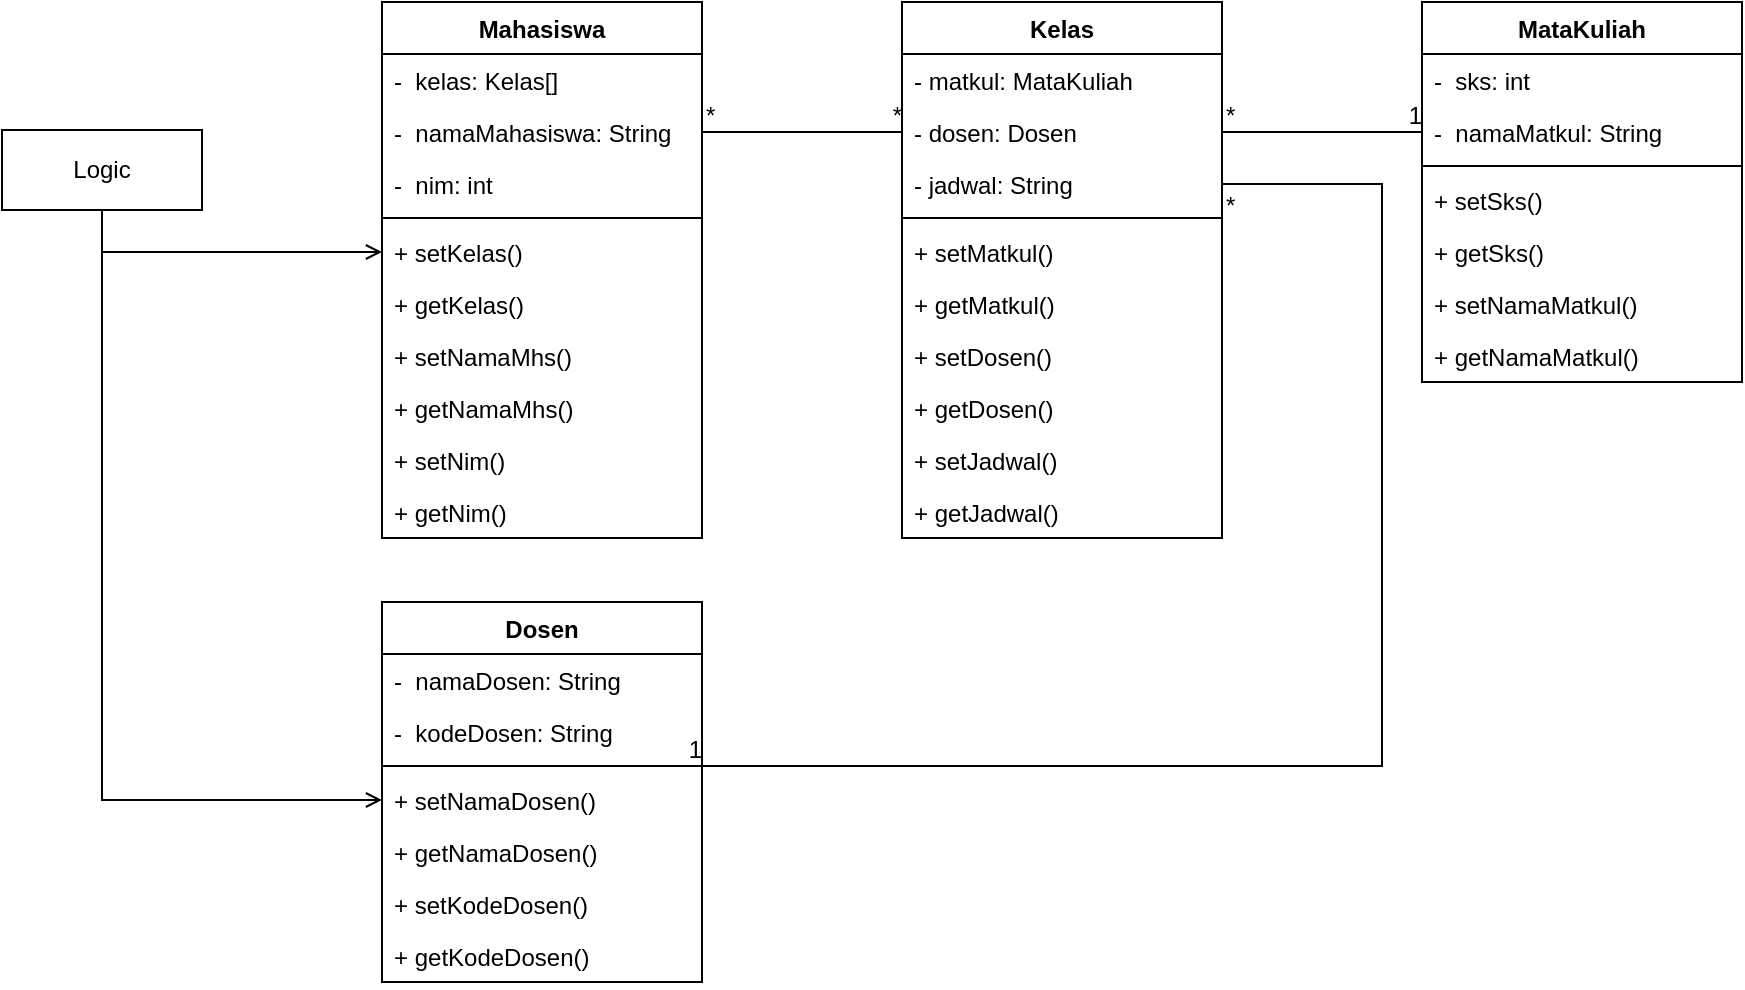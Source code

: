 <mxfile version="17.1.0" type="github" pages="3">
  <diagram id="q_YGxcUKB4eI_4HNcxIU" name="Page-1">
    <mxGraphModel dx="1260" dy="1945" grid="1" gridSize="10" guides="1" tooltips="1" connect="1" arrows="1" fold="1" page="1" pageScale="1" pageWidth="827" pageHeight="1169" math="0" shadow="0">
      <root>
        <mxCell id="0" />
        <mxCell id="1" parent="0" />
        <mxCell id="uX7yx6uVUl5QJWO0qNwL-13" value="Kelas" style="swimlane;fontStyle=1;align=center;verticalAlign=top;childLayout=stackLayout;horizontal=1;startSize=26;horizontalStack=0;resizeParent=1;resizeParentMax=0;resizeLast=0;collapsible=1;marginBottom=0;" parent="1" vertex="1">
          <mxGeometry x="320" y="-170" width="160" height="268" as="geometry">
            <mxRectangle x="360" y="-170" width="60" height="26" as="alternateBounds" />
          </mxGeometry>
        </mxCell>
        <mxCell id="uX7yx6uVUl5QJWO0qNwL-14" value="- matkul: MataKuliah" style="text;strokeColor=none;fillColor=none;align=left;verticalAlign=top;spacingLeft=4;spacingRight=4;overflow=hidden;rotatable=0;points=[[0,0.5],[1,0.5]];portConstraint=eastwest;" parent="uX7yx6uVUl5QJWO0qNwL-13" vertex="1">
          <mxGeometry y="26" width="160" height="26" as="geometry" />
        </mxCell>
        <mxCell id="VtvG7n_8JiXKTqhoWVeN-12" value="- dosen: Dosen" style="text;strokeColor=none;fillColor=none;align=left;verticalAlign=top;spacingLeft=4;spacingRight=4;overflow=hidden;rotatable=0;points=[[0,0.5],[1,0.5]];portConstraint=eastwest;" parent="uX7yx6uVUl5QJWO0qNwL-13" vertex="1">
          <mxGeometry y="52" width="160" height="26" as="geometry" />
        </mxCell>
        <mxCell id="VtvG7n_8JiXKTqhoWVeN-13" value="- jadwal: String" style="text;strokeColor=none;fillColor=none;align=left;verticalAlign=top;spacingLeft=4;spacingRight=4;overflow=hidden;rotatable=0;points=[[0,0.5],[1,0.5]];portConstraint=eastwest;" parent="uX7yx6uVUl5QJWO0qNwL-13" vertex="1">
          <mxGeometry y="78" width="160" height="26" as="geometry" />
        </mxCell>
        <mxCell id="uX7yx6uVUl5QJWO0qNwL-15" value="" style="line;strokeWidth=1;fillColor=none;align=left;verticalAlign=middle;spacingTop=-1;spacingLeft=3;spacingRight=3;rotatable=0;labelPosition=right;points=[];portConstraint=eastwest;" parent="uX7yx6uVUl5QJWO0qNwL-13" vertex="1">
          <mxGeometry y="104" width="160" height="8" as="geometry" />
        </mxCell>
        <mxCell id="uX7yx6uVUl5QJWO0qNwL-16" value="+ setMatkul()" style="text;strokeColor=none;fillColor=none;align=left;verticalAlign=top;spacingLeft=4;spacingRight=4;overflow=hidden;rotatable=0;points=[[0,0.5],[1,0.5]];portConstraint=eastwest;" parent="uX7yx6uVUl5QJWO0qNwL-13" vertex="1">
          <mxGeometry y="112" width="160" height="26" as="geometry" />
        </mxCell>
        <mxCell id="VtvG7n_8JiXKTqhoWVeN-15" value="+ getMatkul()" style="text;strokeColor=none;fillColor=none;align=left;verticalAlign=top;spacingLeft=4;spacingRight=4;overflow=hidden;rotatable=0;points=[[0,0.5],[1,0.5]];portConstraint=eastwest;" parent="uX7yx6uVUl5QJWO0qNwL-13" vertex="1">
          <mxGeometry y="138" width="160" height="26" as="geometry" />
        </mxCell>
        <mxCell id="VtvG7n_8JiXKTqhoWVeN-16" value="+ setDosen()" style="text;strokeColor=none;fillColor=none;align=left;verticalAlign=top;spacingLeft=4;spacingRight=4;overflow=hidden;rotatable=0;points=[[0,0.5],[1,0.5]];portConstraint=eastwest;" parent="uX7yx6uVUl5QJWO0qNwL-13" vertex="1">
          <mxGeometry y="164" width="160" height="26" as="geometry" />
        </mxCell>
        <mxCell id="VtvG7n_8JiXKTqhoWVeN-17" value="+ getDosen()" style="text;strokeColor=none;fillColor=none;align=left;verticalAlign=top;spacingLeft=4;spacingRight=4;overflow=hidden;rotatable=0;points=[[0,0.5],[1,0.5]];portConstraint=eastwest;" parent="uX7yx6uVUl5QJWO0qNwL-13" vertex="1">
          <mxGeometry y="190" width="160" height="26" as="geometry" />
        </mxCell>
        <mxCell id="VtvG7n_8JiXKTqhoWVeN-18" value="+ setJadwal()" style="text;strokeColor=none;fillColor=none;align=left;verticalAlign=top;spacingLeft=4;spacingRight=4;overflow=hidden;rotatable=0;points=[[0,0.5],[1,0.5]];portConstraint=eastwest;" parent="uX7yx6uVUl5QJWO0qNwL-13" vertex="1">
          <mxGeometry y="216" width="160" height="26" as="geometry" />
        </mxCell>
        <mxCell id="VtvG7n_8JiXKTqhoWVeN-19" value="+ getJadwal()" style="text;strokeColor=none;fillColor=none;align=left;verticalAlign=top;spacingLeft=4;spacingRight=4;overflow=hidden;rotatable=0;points=[[0,0.5],[1,0.5]];portConstraint=eastwest;" parent="uX7yx6uVUl5QJWO0qNwL-13" vertex="1">
          <mxGeometry y="242" width="160" height="26" as="geometry" />
        </mxCell>
        <mxCell id="uX7yx6uVUl5QJWO0qNwL-17" value="MataKuliah" style="swimlane;fontStyle=1;align=center;verticalAlign=top;childLayout=stackLayout;horizontal=1;startSize=26;horizontalStack=0;resizeParent=1;resizeParentMax=0;resizeLast=0;collapsible=1;marginBottom=0;" parent="1" vertex="1">
          <mxGeometry x="580" y="-170" width="160" height="190" as="geometry">
            <mxRectangle x="550" y="-170" width="100" height="26" as="alternateBounds" />
          </mxGeometry>
        </mxCell>
        <mxCell id="VtvG7n_8JiXKTqhoWVeN-3" value="-  sks: int" style="text;strokeColor=none;fillColor=none;align=left;verticalAlign=top;spacingLeft=4;spacingRight=4;overflow=hidden;rotatable=0;points=[[0,0.5],[1,0.5]];portConstraint=eastwest;" parent="uX7yx6uVUl5QJWO0qNwL-17" vertex="1">
          <mxGeometry y="26" width="160" height="26" as="geometry" />
        </mxCell>
        <mxCell id="VtvG7n_8JiXKTqhoWVeN-4" value="-  namaMatkul: String" style="text;strokeColor=none;fillColor=none;align=left;verticalAlign=top;spacingLeft=4;spacingRight=4;overflow=hidden;rotatable=0;points=[[0,0.5],[1,0.5]];portConstraint=eastwest;" parent="uX7yx6uVUl5QJWO0qNwL-17" vertex="1">
          <mxGeometry y="52" width="160" height="26" as="geometry" />
        </mxCell>
        <mxCell id="uX7yx6uVUl5QJWO0qNwL-19" value="" style="line;strokeWidth=1;fillColor=none;align=left;verticalAlign=middle;spacingTop=-1;spacingLeft=3;spacingRight=3;rotatable=0;labelPosition=right;points=[];portConstraint=eastwest;" parent="uX7yx6uVUl5QJWO0qNwL-17" vertex="1">
          <mxGeometry y="78" width="160" height="8" as="geometry" />
        </mxCell>
        <mxCell id="uX7yx6uVUl5QJWO0qNwL-20" value="+ setSks()&#xa;" style="text;strokeColor=none;fillColor=none;align=left;verticalAlign=top;spacingLeft=4;spacingRight=4;overflow=hidden;rotatable=0;points=[[0,0.5],[1,0.5]];portConstraint=eastwest;" parent="uX7yx6uVUl5QJWO0qNwL-17" vertex="1">
          <mxGeometry y="86" width="160" height="26" as="geometry" />
        </mxCell>
        <mxCell id="VtvG7n_8JiXKTqhoWVeN-11" value="+ getSks()&#xa;" style="text;strokeColor=none;fillColor=none;align=left;verticalAlign=top;spacingLeft=4;spacingRight=4;overflow=hidden;rotatable=0;points=[[0,0.5],[1,0.5]];portConstraint=eastwest;" parent="uX7yx6uVUl5QJWO0qNwL-17" vertex="1">
          <mxGeometry y="112" width="160" height="26" as="geometry" />
        </mxCell>
        <mxCell id="VtvG7n_8JiXKTqhoWVeN-27" value="+ setNamaMatkul()&#xa;" style="text;strokeColor=none;fillColor=none;align=left;verticalAlign=top;spacingLeft=4;spacingRight=4;overflow=hidden;rotatable=0;points=[[0,0.5],[1,0.5]];portConstraint=eastwest;" parent="uX7yx6uVUl5QJWO0qNwL-17" vertex="1">
          <mxGeometry y="138" width="160" height="26" as="geometry" />
        </mxCell>
        <mxCell id="VtvG7n_8JiXKTqhoWVeN-28" value="+ getNamaMatkul()&#xa;" style="text;strokeColor=none;fillColor=none;align=left;verticalAlign=top;spacingLeft=4;spacingRight=4;overflow=hidden;rotatable=0;points=[[0,0.5],[1,0.5]];portConstraint=eastwest;" parent="uX7yx6uVUl5QJWO0qNwL-17" vertex="1">
          <mxGeometry y="164" width="160" height="26" as="geometry" />
        </mxCell>
        <mxCell id="uX7yx6uVUl5QJWO0qNwL-21" value="Mahasiswa" style="swimlane;fontStyle=1;align=center;verticalAlign=top;childLayout=stackLayout;horizontal=1;startSize=26;horizontalStack=0;resizeParent=1;resizeParentMax=0;resizeLast=0;collapsible=1;marginBottom=0;" parent="1" vertex="1">
          <mxGeometry x="60" y="-170" width="160" height="268" as="geometry">
            <mxRectangle x="160" y="-170" width="100" height="26" as="alternateBounds" />
          </mxGeometry>
        </mxCell>
        <mxCell id="uX7yx6uVUl5QJWO0qNwL-22" value="-  kelas: Kelas[]" style="text;strokeColor=none;fillColor=none;align=left;verticalAlign=top;spacingLeft=4;spacingRight=4;overflow=hidden;rotatable=0;points=[[0,0.5],[1,0.5]];portConstraint=eastwest;" parent="uX7yx6uVUl5QJWO0qNwL-21" vertex="1">
          <mxGeometry y="26" width="160" height="26" as="geometry" />
        </mxCell>
        <mxCell id="VtvG7n_8JiXKTqhoWVeN-21" value="-  namaMahasiswa: String" style="text;strokeColor=none;fillColor=none;align=left;verticalAlign=top;spacingLeft=4;spacingRight=4;overflow=hidden;rotatable=0;points=[[0,0.5],[1,0.5]];portConstraint=eastwest;" parent="uX7yx6uVUl5QJWO0qNwL-21" vertex="1">
          <mxGeometry y="52" width="160" height="26" as="geometry" />
        </mxCell>
        <mxCell id="VtvG7n_8JiXKTqhoWVeN-22" value="-  nim: int" style="text;strokeColor=none;fillColor=none;align=left;verticalAlign=top;spacingLeft=4;spacingRight=4;overflow=hidden;rotatable=0;points=[[0,0.5],[1,0.5]];portConstraint=eastwest;" parent="uX7yx6uVUl5QJWO0qNwL-21" vertex="1">
          <mxGeometry y="78" width="160" height="26" as="geometry" />
        </mxCell>
        <mxCell id="uX7yx6uVUl5QJWO0qNwL-23" value="" style="line;strokeWidth=1;fillColor=none;align=left;verticalAlign=middle;spacingTop=-1;spacingLeft=3;spacingRight=3;rotatable=0;labelPosition=right;points=[];portConstraint=eastwest;" parent="uX7yx6uVUl5QJWO0qNwL-21" vertex="1">
          <mxGeometry y="104" width="160" height="8" as="geometry" />
        </mxCell>
        <mxCell id="uX7yx6uVUl5QJWO0qNwL-24" value="+ setKelas()" style="text;strokeColor=none;fillColor=none;align=left;verticalAlign=top;spacingLeft=4;spacingRight=4;overflow=hidden;rotatable=0;points=[[0,0.5],[1,0.5]];portConstraint=eastwest;" parent="uX7yx6uVUl5QJWO0qNwL-21" vertex="1">
          <mxGeometry y="112" width="160" height="26" as="geometry" />
        </mxCell>
        <mxCell id="VtvG7n_8JiXKTqhoWVeN-20" value="+ getKelas()" style="text;strokeColor=none;fillColor=none;align=left;verticalAlign=top;spacingLeft=4;spacingRight=4;overflow=hidden;rotatable=0;points=[[0,0.5],[1,0.5]];portConstraint=eastwest;" parent="uX7yx6uVUl5QJWO0qNwL-21" vertex="1">
          <mxGeometry y="138" width="160" height="26" as="geometry" />
        </mxCell>
        <mxCell id="VtvG7n_8JiXKTqhoWVeN-23" value="+ setNamaMhs()" style="text;strokeColor=none;fillColor=none;align=left;verticalAlign=top;spacingLeft=4;spacingRight=4;overflow=hidden;rotatable=0;points=[[0,0.5],[1,0.5]];portConstraint=eastwest;" parent="uX7yx6uVUl5QJWO0qNwL-21" vertex="1">
          <mxGeometry y="164" width="160" height="26" as="geometry" />
        </mxCell>
        <mxCell id="VtvG7n_8JiXKTqhoWVeN-24" value="+ getNamaMhs()" style="text;strokeColor=none;fillColor=none;align=left;verticalAlign=top;spacingLeft=4;spacingRight=4;overflow=hidden;rotatable=0;points=[[0,0.5],[1,0.5]];portConstraint=eastwest;" parent="uX7yx6uVUl5QJWO0qNwL-21" vertex="1">
          <mxGeometry y="190" width="160" height="26" as="geometry" />
        </mxCell>
        <mxCell id="VtvG7n_8JiXKTqhoWVeN-25" value="+ setNim()" style="text;strokeColor=none;fillColor=none;align=left;verticalAlign=top;spacingLeft=4;spacingRight=4;overflow=hidden;rotatable=0;points=[[0,0.5],[1,0.5]];portConstraint=eastwest;" parent="uX7yx6uVUl5QJWO0qNwL-21" vertex="1">
          <mxGeometry y="216" width="160" height="26" as="geometry" />
        </mxCell>
        <mxCell id="VtvG7n_8JiXKTqhoWVeN-26" value="+ getNim()" style="text;strokeColor=none;fillColor=none;align=left;verticalAlign=top;spacingLeft=4;spacingRight=4;overflow=hidden;rotatable=0;points=[[0,0.5],[1,0.5]];portConstraint=eastwest;" parent="uX7yx6uVUl5QJWO0qNwL-21" vertex="1">
          <mxGeometry y="242" width="160" height="26" as="geometry" />
        </mxCell>
        <mxCell id="uX7yx6uVUl5QJWO0qNwL-26" value="Dosen" style="swimlane;fontStyle=1;align=center;verticalAlign=top;childLayout=stackLayout;horizontal=1;startSize=26;horizontalStack=0;resizeParent=1;resizeParentMax=0;resizeLast=0;collapsible=1;marginBottom=0;" parent="1" vertex="1">
          <mxGeometry x="60" y="130" width="160" height="190" as="geometry" />
        </mxCell>
        <mxCell id="VtvG7n_8JiXKTqhoWVeN-1" value="-  namaDosen: String" style="text;strokeColor=none;fillColor=none;align=left;verticalAlign=top;spacingLeft=4;spacingRight=4;overflow=hidden;rotatable=0;points=[[0,0.5],[1,0.5]];portConstraint=eastwest;" parent="uX7yx6uVUl5QJWO0qNwL-26" vertex="1">
          <mxGeometry y="26" width="160" height="26" as="geometry" />
        </mxCell>
        <mxCell id="VtvG7n_8JiXKTqhoWVeN-2" value="-  kodeDosen: String" style="text;strokeColor=none;fillColor=none;align=left;verticalAlign=top;spacingLeft=4;spacingRight=4;overflow=hidden;rotatable=0;points=[[0,0.5],[1,0.5]];portConstraint=eastwest;" parent="uX7yx6uVUl5QJWO0qNwL-26" vertex="1">
          <mxGeometry y="52" width="160" height="26" as="geometry" />
        </mxCell>
        <mxCell id="uX7yx6uVUl5QJWO0qNwL-28" value="" style="line;strokeWidth=1;fillColor=none;align=left;verticalAlign=middle;spacingTop=-1;spacingLeft=3;spacingRight=3;rotatable=0;labelPosition=right;points=[];portConstraint=eastwest;" parent="uX7yx6uVUl5QJWO0qNwL-26" vertex="1">
          <mxGeometry y="78" width="160" height="8" as="geometry" />
        </mxCell>
        <mxCell id="uX7yx6uVUl5QJWO0qNwL-29" value="+ setNamaDosen()" style="text;strokeColor=none;fillColor=none;align=left;verticalAlign=top;spacingLeft=4;spacingRight=4;overflow=hidden;rotatable=0;points=[[0,0.5],[1,0.5]];portConstraint=eastwest;" parent="uX7yx6uVUl5QJWO0qNwL-26" vertex="1">
          <mxGeometry y="86" width="160" height="26" as="geometry" />
        </mxCell>
        <mxCell id="VtvG7n_8JiXKTqhoWVeN-14" value="+ getNamaDosen()" style="text;strokeColor=none;fillColor=none;align=left;verticalAlign=top;spacingLeft=4;spacingRight=4;overflow=hidden;rotatable=0;points=[[0,0.5],[1,0.5]];portConstraint=eastwest;" parent="uX7yx6uVUl5QJWO0qNwL-26" vertex="1">
          <mxGeometry y="112" width="160" height="26" as="geometry" />
        </mxCell>
        <mxCell id="VtvG7n_8JiXKTqhoWVeN-29" value="+ setKodeDosen()" style="text;strokeColor=none;fillColor=none;align=left;verticalAlign=top;spacingLeft=4;spacingRight=4;overflow=hidden;rotatable=0;points=[[0,0.5],[1,0.5]];portConstraint=eastwest;" parent="uX7yx6uVUl5QJWO0qNwL-26" vertex="1">
          <mxGeometry y="138" width="160" height="26" as="geometry" />
        </mxCell>
        <mxCell id="VtvG7n_8JiXKTqhoWVeN-30" value="+ getKodeDosen()" style="text;strokeColor=none;fillColor=none;align=left;verticalAlign=top;spacingLeft=4;spacingRight=4;overflow=hidden;rotatable=0;points=[[0,0.5],[1,0.5]];portConstraint=eastwest;" parent="uX7yx6uVUl5QJWO0qNwL-26" vertex="1">
          <mxGeometry y="164" width="160" height="26" as="geometry" />
        </mxCell>
        <mxCell id="VtvG7n_8JiXKTqhoWVeN-32" value="" style="endArrow=none;html=1;rounded=0;exitX=1;exitY=0.5;exitDx=0;exitDy=0;entryX=0;entryY=0.5;entryDx=0;entryDy=0;" parent="1" source="VtvG7n_8JiXKTqhoWVeN-21" target="VtvG7n_8JiXKTqhoWVeN-12" edge="1">
          <mxGeometry relative="1" as="geometry">
            <mxPoint x="260" y="-120" as="sourcePoint" />
            <mxPoint x="420" y="-120" as="targetPoint" />
          </mxGeometry>
        </mxCell>
        <mxCell id="VtvG7n_8JiXKTqhoWVeN-33" value="*" style="resizable=0;html=1;align=left;verticalAlign=bottom;" parent="VtvG7n_8JiXKTqhoWVeN-32" connectable="0" vertex="1">
          <mxGeometry x="-1" relative="1" as="geometry" />
        </mxCell>
        <mxCell id="VtvG7n_8JiXKTqhoWVeN-34" value="*" style="resizable=0;html=1;align=right;verticalAlign=bottom;" parent="VtvG7n_8JiXKTqhoWVeN-32" connectable="0" vertex="1">
          <mxGeometry x="1" relative="1" as="geometry" />
        </mxCell>
        <mxCell id="VtvG7n_8JiXKTqhoWVeN-35" value="" style="endArrow=none;html=1;rounded=0;exitX=1;exitY=0.5;exitDx=0;exitDy=0;entryX=0;entryY=0.5;entryDx=0;entryDy=0;" parent="1" source="VtvG7n_8JiXKTqhoWVeN-12" target="VtvG7n_8JiXKTqhoWVeN-4" edge="1">
          <mxGeometry relative="1" as="geometry">
            <mxPoint x="510" as="sourcePoint" />
            <mxPoint x="670" as="targetPoint" />
          </mxGeometry>
        </mxCell>
        <mxCell id="VtvG7n_8JiXKTqhoWVeN-36" value="*" style="resizable=0;html=1;align=left;verticalAlign=bottom;" parent="VtvG7n_8JiXKTqhoWVeN-35" connectable="0" vertex="1">
          <mxGeometry x="-1" relative="1" as="geometry" />
        </mxCell>
        <mxCell id="VtvG7n_8JiXKTqhoWVeN-37" value="1" style="resizable=0;html=1;align=right;verticalAlign=bottom;" parent="VtvG7n_8JiXKTqhoWVeN-35" connectable="0" vertex="1">
          <mxGeometry x="1" relative="1" as="geometry" />
        </mxCell>
        <mxCell id="VtvG7n_8JiXKTqhoWVeN-38" value="" style="endArrow=none;html=1;rounded=0;edgeStyle=orthogonalEdgeStyle;" parent="1" source="VtvG7n_8JiXKTqhoWVeN-13" edge="1">
          <mxGeometry relative="1" as="geometry">
            <mxPoint x="510" y="-95" as="sourcePoint" />
            <mxPoint x="210" y="212" as="targetPoint" />
            <Array as="points">
              <mxPoint x="560" y="-79" />
              <mxPoint x="560" y="212" />
            </Array>
          </mxGeometry>
        </mxCell>
        <mxCell id="VtvG7n_8JiXKTqhoWVeN-39" value="*" style="resizable=0;html=1;align=left;verticalAlign=bottom;" parent="VtvG7n_8JiXKTqhoWVeN-38" connectable="0" vertex="1">
          <mxGeometry x="-1" relative="1" as="geometry">
            <mxPoint y="19" as="offset" />
          </mxGeometry>
        </mxCell>
        <mxCell id="VtvG7n_8JiXKTqhoWVeN-40" value="1" style="resizable=0;html=1;align=right;verticalAlign=bottom;" parent="VtvG7n_8JiXKTqhoWVeN-38" connectable="0" vertex="1">
          <mxGeometry x="1" relative="1" as="geometry">
            <mxPoint x="10" as="offset" />
          </mxGeometry>
        </mxCell>
        <mxCell id="VtvG7n_8JiXKTqhoWVeN-52" style="edgeStyle=orthogonalEdgeStyle;rounded=0;orthogonalLoop=1;jettySize=auto;html=1;entryX=0;entryY=0.5;entryDx=0;entryDy=0;endArrow=open;endFill=0;" parent="1" source="VtvG7n_8JiXKTqhoWVeN-51" target="uX7yx6uVUl5QJWO0qNwL-24" edge="1">
          <mxGeometry relative="1" as="geometry" />
        </mxCell>
        <mxCell id="VtvG7n_8JiXKTqhoWVeN-53" style="edgeStyle=orthogonalEdgeStyle;rounded=0;orthogonalLoop=1;jettySize=auto;html=1;entryX=0;entryY=0.5;entryDx=0;entryDy=0;endArrow=open;endFill=0;" parent="1" source="VtvG7n_8JiXKTqhoWVeN-51" target="uX7yx6uVUl5QJWO0qNwL-29" edge="1">
          <mxGeometry relative="1" as="geometry" />
        </mxCell>
        <mxCell id="VtvG7n_8JiXKTqhoWVeN-51" value="Logic" style="whiteSpace=wrap;html=1;align=center;" parent="1" vertex="1">
          <mxGeometry x="-130" y="-106" width="100" height="40" as="geometry" />
        </mxCell>
      </root>
    </mxGraphModel>
  </diagram>
  <diagram id="bfbvGjnHzTKDA3Q6PwbQ" name="Page-2">
    <mxGraphModel dx="2186" dy="792" grid="1" gridSize="10" guides="1" tooltips="1" connect="1" arrows="1" fold="1" page="1" pageScale="1" pageWidth="827" pageHeight="1169" math="0" shadow="0">
      <root>
        <mxCell id="eLXlJr2-rqRlFJUI7Wuk-0" />
        <mxCell id="eLXlJr2-rqRlFJUI7Wuk-1" parent="eLXlJr2-rqRlFJUI7Wuk-0" />
        <mxCell id="eLXlJr2-rqRlFJUI7Wuk-35" value="Aritmatika" style="swimlane;fontStyle=1;align=center;verticalAlign=top;childLayout=stackLayout;horizontal=1;startSize=26;horizontalStack=0;resizeParent=1;resizeParentMax=0;resizeLast=0;collapsible=1;marginBottom=0;" parent="eLXlJr2-rqRlFJUI7Wuk-1" vertex="1">
          <mxGeometry x="-390" y="110" width="160" height="130" as="geometry" />
        </mxCell>
        <mxCell id="eLXlJr2-rqRlFJUI7Wuk-38" value="tambah" style="text;strokeColor=none;fillColor=none;align=left;verticalAlign=top;spacingLeft=4;spacingRight=4;overflow=hidden;rotatable=0;points=[[0,0.5],[1,0.5]];portConstraint=eastwest;" parent="eLXlJr2-rqRlFJUI7Wuk-35" vertex="1">
          <mxGeometry y="26" width="160" height="26" as="geometry" />
        </mxCell>
        <mxCell id="eLXlJr2-rqRlFJUI7Wuk-40" value="kurang" style="text;strokeColor=none;fillColor=none;align=left;verticalAlign=top;spacingLeft=4;spacingRight=4;overflow=hidden;rotatable=0;points=[[0,0.5],[1,0.5]];portConstraint=eastwest;" parent="eLXlJr2-rqRlFJUI7Wuk-35" vertex="1">
          <mxGeometry y="52" width="160" height="26" as="geometry" />
        </mxCell>
        <mxCell id="eLXlJr2-rqRlFJUI7Wuk-41" value="kali" style="text;strokeColor=none;fillColor=none;align=left;verticalAlign=top;spacingLeft=4;spacingRight=4;overflow=hidden;rotatable=0;points=[[0,0.5],[1,0.5]];portConstraint=eastwest;" parent="eLXlJr2-rqRlFJUI7Wuk-35" vertex="1">
          <mxGeometry y="78" width="160" height="26" as="geometry" />
        </mxCell>
        <mxCell id="eLXlJr2-rqRlFJUI7Wuk-42" value="bagi" style="text;strokeColor=none;fillColor=none;align=left;verticalAlign=top;spacingLeft=4;spacingRight=4;overflow=hidden;rotatable=0;points=[[0,0.5],[1,0.5]];portConstraint=eastwest;" parent="eLXlJr2-rqRlFJUI7Wuk-35" vertex="1">
          <mxGeometry y="104" width="160" height="26" as="geometry" />
        </mxCell>
        <mxCell id="eLXlJr2-rqRlFJUI7Wuk-44" value="Kalkulator" style="swimlane;fontStyle=1;align=center;verticalAlign=top;childLayout=stackLayout;horizontal=1;startSize=26;horizontalStack=0;resizeParent=1;resizeParentMax=0;resizeLast=0;collapsible=1;marginBottom=0;" parent="eLXlJr2-rqRlFJUI7Wuk-1" vertex="1">
          <mxGeometry x="-690" y="119" width="160" height="112" as="geometry" />
        </mxCell>
        <mxCell id="eLXlJr2-rqRlFJUI7Wuk-45" value="field: int" style="text;strokeColor=none;fillColor=none;align=left;verticalAlign=top;spacingLeft=4;spacingRight=4;overflow=hidden;rotatable=0;points=[[0,0.5],[1,0.5]];portConstraint=eastwest;" parent="eLXlJr2-rqRlFJUI7Wuk-44" vertex="1">
          <mxGeometry y="26" width="160" height="26" as="geometry" />
        </mxCell>
        <mxCell id="eLXlJr2-rqRlFJUI7Wuk-46" value="" style="line;strokeWidth=1;fillColor=none;align=left;verticalAlign=middle;spacingTop=-1;spacingLeft=3;spacingRight=3;rotatable=0;labelPosition=right;points=[];portConstraint=eastwest;" parent="eLXlJr2-rqRlFJUI7Wuk-44" vertex="1">
          <mxGeometry y="52" width="160" height="8" as="geometry" />
        </mxCell>
        <mxCell id="eLXlJr2-rqRlFJUI7Wuk-47" value="samadengan()" style="text;strokeColor=none;fillColor=none;align=left;verticalAlign=top;spacingLeft=4;spacingRight=4;overflow=hidden;rotatable=0;points=[[0,0.5],[1,0.5]];portConstraint=eastwest;" parent="eLXlJr2-rqRlFJUI7Wuk-44" vertex="1">
          <mxGeometry y="60" width="160" height="26" as="geometry" />
        </mxCell>
        <mxCell id="eLXlJr2-rqRlFJUI7Wuk-48" value="clear()" style="text;strokeColor=none;fillColor=none;align=left;verticalAlign=top;spacingLeft=4;spacingRight=4;overflow=hidden;rotatable=0;points=[[0,0.5],[1,0.5]];portConstraint=eastwest;" parent="eLXlJr2-rqRlFJUI7Wuk-44" vertex="1">
          <mxGeometry y="86" width="160" height="26" as="geometry" />
        </mxCell>
      </root>
    </mxGraphModel>
  </diagram>
  <diagram id="tMo5NhgXEGoUoydNPBAy" name="Page-3">
    <mxGraphModel dx="1764" dy="546" grid="1" gridSize="10" guides="1" tooltips="1" connect="1" arrows="1" fold="1" page="1" pageScale="1" pageWidth="827" pageHeight="1169" math="0" shadow="0">
      <root>
        <mxCell id="8pgFsoNe5Fk1-s6bOGan-0" />
        <mxCell id="8pgFsoNe5Fk1-s6bOGan-1" parent="8pgFsoNe5Fk1-s6bOGan-0" />
        <mxCell id="09UjV2RAZKZWmH_8MKDI-28" style="edgeStyle=orthogonalEdgeStyle;rounded=0;orthogonalLoop=1;jettySize=auto;html=1;entryX=0;entryY=-0.026;entryDx=0;entryDy=0;entryPerimeter=0;endArrow=none;endFill=0;" edge="1" parent="8pgFsoNe5Fk1-s6bOGan-1" source="8pgFsoNe5Fk1-s6bOGan-9" target="09UjV2RAZKZWmH_8MKDI-8">
          <mxGeometry relative="1" as="geometry" />
        </mxCell>
        <mxCell id="8pgFsoNe5Fk1-s6bOGan-9" value="Kalkulator" style="swimlane;fontStyle=1;align=center;verticalAlign=top;childLayout=stackLayout;horizontal=1;startSize=26;horizontalStack=0;resizeParent=1;resizeParentMax=0;resizeLast=0;collapsible=1;marginBottom=0;" parent="8pgFsoNe5Fk1-s6bOGan-1" vertex="1">
          <mxGeometry x="-740" y="110" width="160" height="52" as="geometry" />
        </mxCell>
        <mxCell id="8pgFsoNe5Fk1-s6bOGan-10" value="tombol: Tombol" style="text;strokeColor=none;fillColor=none;align=left;verticalAlign=top;spacingLeft=4;spacingRight=4;overflow=hidden;rotatable=0;points=[[0,0.5],[1,0.5]];portConstraint=eastwest;" parent="8pgFsoNe5Fk1-s6bOGan-9" vertex="1">
          <mxGeometry y="26" width="160" height="26" as="geometry" />
        </mxCell>
        <mxCell id="09UjV2RAZKZWmH_8MKDI-25" style="edgeStyle=orthogonalEdgeStyle;rounded=0;orthogonalLoop=1;jettySize=auto;html=1;endArrow=none;endFill=0;entryX=1.002;entryY=0.051;entryDx=0;entryDy=0;entryPerimeter=0;exitX=0.001;exitY=0.116;exitDx=0;exitDy=0;exitPerimeter=0;" edge="1" parent="8pgFsoNe5Fk1-s6bOGan-1">
          <mxGeometry relative="1" as="geometry">
            <mxPoint x="-249.84" y="136.056" as="sourcePoint" />
            <mxPoint x="-379.99" y="146.326" as="targetPoint" />
            <Array as="points">
              <mxPoint x="-250" y="137" />
              <mxPoint x="-380" y="137" />
            </Array>
          </mxGeometry>
        </mxCell>
        <mxCell id="oUhkMWVJCvw6qEmyIP0Y-4" value="Aritmatika" style="swimlane;fontStyle=1;align=center;verticalAlign=top;childLayout=stackLayout;horizontal=1;startSize=26;horizontalStack=0;resizeParent=1;resizeParentMax=0;resizeLast=0;collapsible=1;marginBottom=0;" vertex="1" parent="8pgFsoNe5Fk1-s6bOGan-1">
          <mxGeometry x="-250" y="110" width="160" height="216" as="geometry" />
        </mxCell>
        <mxCell id="oUhkMWVJCvw6qEmyIP0Y-5" value="nilai1 : int" style="text;strokeColor=none;fillColor=none;align=left;verticalAlign=top;spacingLeft=4;spacingRight=4;overflow=hidden;rotatable=0;points=[[0,0.5],[1,0.5]];portConstraint=eastwest;" vertex="1" parent="oUhkMWVJCvw6qEmyIP0Y-4">
          <mxGeometry y="26" width="160" height="26" as="geometry" />
        </mxCell>
        <mxCell id="09UjV2RAZKZWmH_8MKDI-13" value="nilai2 : int" style="text;strokeColor=none;fillColor=none;align=left;verticalAlign=top;spacingLeft=4;spacingRight=4;overflow=hidden;rotatable=0;points=[[0,0.5],[1,0.5]];portConstraint=eastwest;" vertex="1" parent="oUhkMWVJCvw6qEmyIP0Y-4">
          <mxGeometry y="52" width="160" height="26" as="geometry" />
        </mxCell>
        <mxCell id="oUhkMWVJCvw6qEmyIP0Y-6" value="" style="line;strokeWidth=1;fillColor=none;align=left;verticalAlign=middle;spacingTop=-1;spacingLeft=3;spacingRight=3;rotatable=0;labelPosition=right;points=[];portConstraint=eastwest;" vertex="1" parent="oUhkMWVJCvw6qEmyIP0Y-4">
          <mxGeometry y="78" width="160" height="8" as="geometry" />
        </mxCell>
        <mxCell id="oUhkMWVJCvw6qEmyIP0Y-7" value="tambah(nilai1)" style="text;strokeColor=none;fillColor=none;align=left;verticalAlign=top;spacingLeft=4;spacingRight=4;overflow=hidden;rotatable=0;points=[[0,0.5],[1,0.5]];portConstraint=eastwest;" vertex="1" parent="oUhkMWVJCvw6qEmyIP0Y-4">
          <mxGeometry y="86" width="160" height="26" as="geometry" />
        </mxCell>
        <mxCell id="09UjV2RAZKZWmH_8MKDI-14" value="kurang(nilai1)" style="text;strokeColor=none;fillColor=none;align=left;verticalAlign=top;spacingLeft=4;spacingRight=4;overflow=hidden;rotatable=0;points=[[0,0.5],[1,0.5]];portConstraint=eastwest;" vertex="1" parent="oUhkMWVJCvw6qEmyIP0Y-4">
          <mxGeometry y="112" width="160" height="26" as="geometry" />
        </mxCell>
        <mxCell id="09UjV2RAZKZWmH_8MKDI-15" value="bagi(nilai1)" style="text;strokeColor=none;fillColor=none;align=left;verticalAlign=top;spacingLeft=4;spacingRight=4;overflow=hidden;rotatable=0;points=[[0,0.5],[1,0.5]];portConstraint=eastwest;" vertex="1" parent="oUhkMWVJCvw6qEmyIP0Y-4">
          <mxGeometry y="138" width="160" height="26" as="geometry" />
        </mxCell>
        <mxCell id="09UjV2RAZKZWmH_8MKDI-16" value="kali(nilai1)" style="text;strokeColor=none;fillColor=none;align=left;verticalAlign=top;spacingLeft=4;spacingRight=4;overflow=hidden;rotatable=0;points=[[0,0.5],[1,0.5]];portConstraint=eastwest;" vertex="1" parent="oUhkMWVJCvw6qEmyIP0Y-4">
          <mxGeometry y="164" width="160" height="26" as="geometry" />
        </mxCell>
        <mxCell id="09UjV2RAZKZWmH_8MKDI-17" value="equal()" style="text;strokeColor=none;fillColor=none;align=left;verticalAlign=top;spacingLeft=4;spacingRight=4;overflow=hidden;rotatable=0;points=[[0,0.5],[1,0.5]];portConstraint=eastwest;" vertex="1" parent="oUhkMWVJCvw6qEmyIP0Y-4">
          <mxGeometry y="190" width="160" height="26" as="geometry" />
        </mxCell>
        <mxCell id="09UjV2RAZKZWmH_8MKDI-7" value="Tombol" style="swimlane;fontStyle=1;align=center;verticalAlign=top;childLayout=stackLayout;horizontal=1;startSize=26;horizontalStack=0;resizeParent=1;resizeParentMax=0;resizeLast=0;collapsible=1;marginBottom=0;" vertex="1" parent="8pgFsoNe5Fk1-s6bOGan-1">
          <mxGeometry x="-540" y="110" width="160" height="138" as="geometry" />
        </mxCell>
        <mxCell id="09UjV2RAZKZWmH_8MKDI-8" value="aritmatika:Aritmatika" style="text;strokeColor=none;fillColor=none;align=left;verticalAlign=top;spacingLeft=4;spacingRight=4;overflow=hidden;rotatable=0;points=[[0,0.5],[1,0.5]];portConstraint=eastwest;" vertex="1" parent="09UjV2RAZKZWmH_8MKDI-7">
          <mxGeometry y="26" width="160" height="26" as="geometry" />
        </mxCell>
        <mxCell id="09UjV2RAZKZWmH_8MKDI-19" value="angka: Angka" style="text;strokeColor=none;fillColor=none;align=left;verticalAlign=top;spacingLeft=4;spacingRight=4;overflow=hidden;rotatable=0;points=[[0,0.5],[1,0.5]];portConstraint=eastwest;" vertex="1" parent="09UjV2RAZKZWmH_8MKDI-7">
          <mxGeometry y="52" width="160" height="26" as="geometry" />
        </mxCell>
        <mxCell id="09UjV2RAZKZWmH_8MKDI-12" value="reset: boolean" style="text;strokeColor=none;fillColor=none;align=left;verticalAlign=top;spacingLeft=4;spacingRight=4;overflow=hidden;rotatable=0;points=[[0,0.5],[1,0.5]];portConstraint=eastwest;" vertex="1" parent="09UjV2RAZKZWmH_8MKDI-7">
          <mxGeometry y="78" width="160" height="26" as="geometry" />
        </mxCell>
        <mxCell id="09UjV2RAZKZWmH_8MKDI-9" value="" style="line;strokeWidth=1;fillColor=none;align=left;verticalAlign=middle;spacingTop=-1;spacingLeft=3;spacingRight=3;rotatable=0;labelPosition=right;points=[];portConstraint=eastwest;" vertex="1" parent="09UjV2RAZKZWmH_8MKDI-7">
          <mxGeometry y="104" width="160" height="8" as="geometry" />
        </mxCell>
        <mxCell id="8pgFsoNe5Fk1-s6bOGan-8" value="reset()" style="text;strokeColor=none;fillColor=none;align=left;verticalAlign=top;spacingLeft=4;spacingRight=4;overflow=hidden;rotatable=0;points=[[0,0.5],[1,0.5]];portConstraint=eastwest;" parent="09UjV2RAZKZWmH_8MKDI-7" vertex="1">
          <mxGeometry y="112" width="160" height="26" as="geometry" />
        </mxCell>
        <mxCell id="09UjV2RAZKZWmH_8MKDI-24" style="edgeStyle=orthogonalEdgeStyle;rounded=0;orthogonalLoop=1;jettySize=auto;html=1;entryX=0.997;entryY=-0.005;entryDx=0;entryDy=0;entryPerimeter=0;endArrow=none;endFill=0;exitX=0.5;exitY=0;exitDx=0;exitDy=0;" edge="1" parent="8pgFsoNe5Fk1-s6bOGan-1" source="09UjV2RAZKZWmH_8MKDI-20" target="09UjV2RAZKZWmH_8MKDI-8">
          <mxGeometry relative="1" as="geometry">
            <mxPoint x="-358.993" y="280" as="sourcePoint" />
            <mxPoint x="-379.32" y="136.182" as="targetPoint" />
            <Array as="points">
              <mxPoint x="-350" y="136" />
            </Array>
          </mxGeometry>
        </mxCell>
        <mxCell id="09UjV2RAZKZWmH_8MKDI-20" value="Angka" style="swimlane;fontStyle=1;align=center;verticalAlign=top;childLayout=stackLayout;horizontal=1;startSize=26;horizontalStack=0;resizeParent=1;resizeParentMax=0;resizeLast=0;collapsible=1;marginBottom=0;" vertex="1" parent="8pgFsoNe5Fk1-s6bOGan-1">
          <mxGeometry x="-430" y="270" width="160" height="112" as="geometry" />
        </mxCell>
        <mxCell id="09UjV2RAZKZWmH_8MKDI-21" value="digit: int" style="text;strokeColor=none;fillColor=none;align=left;verticalAlign=top;spacingLeft=4;spacingRight=4;overflow=hidden;rotatable=0;points=[[0,0.5],[1,0.5]];portConstraint=eastwest;" vertex="1" parent="09UjV2RAZKZWmH_8MKDI-20">
          <mxGeometry y="26" width="160" height="26" as="geometry" />
        </mxCell>
        <mxCell id="09UjV2RAZKZWmH_8MKDI-22" value="" style="line;strokeWidth=1;fillColor=none;align=left;verticalAlign=middle;spacingTop=-1;spacingLeft=3;spacingRight=3;rotatable=0;labelPosition=right;points=[];portConstraint=eastwest;" vertex="1" parent="09UjV2RAZKZWmH_8MKDI-20">
          <mxGeometry y="52" width="160" height="8" as="geometry" />
        </mxCell>
        <mxCell id="09UjV2RAZKZWmH_8MKDI-23" value="setDigit()" style="text;strokeColor=none;fillColor=none;align=left;verticalAlign=top;spacingLeft=4;spacingRight=4;overflow=hidden;rotatable=0;points=[[0,0.5],[1,0.5]];portConstraint=eastwest;" vertex="1" parent="09UjV2RAZKZWmH_8MKDI-20">
          <mxGeometry y="60" width="160" height="26" as="geometry" />
        </mxCell>
        <mxCell id="09UjV2RAZKZWmH_8MKDI-30" value="getDigit()" style="text;strokeColor=none;fillColor=none;align=left;verticalAlign=top;spacingLeft=4;spacingRight=4;overflow=hidden;rotatable=0;points=[[0,0.5],[1,0.5]];portConstraint=eastwest;" vertex="1" parent="09UjV2RAZKZWmH_8MKDI-20">
          <mxGeometry y="86" width="160" height="26" as="geometry" />
        </mxCell>
      </root>
    </mxGraphModel>
  </diagram>
</mxfile>
